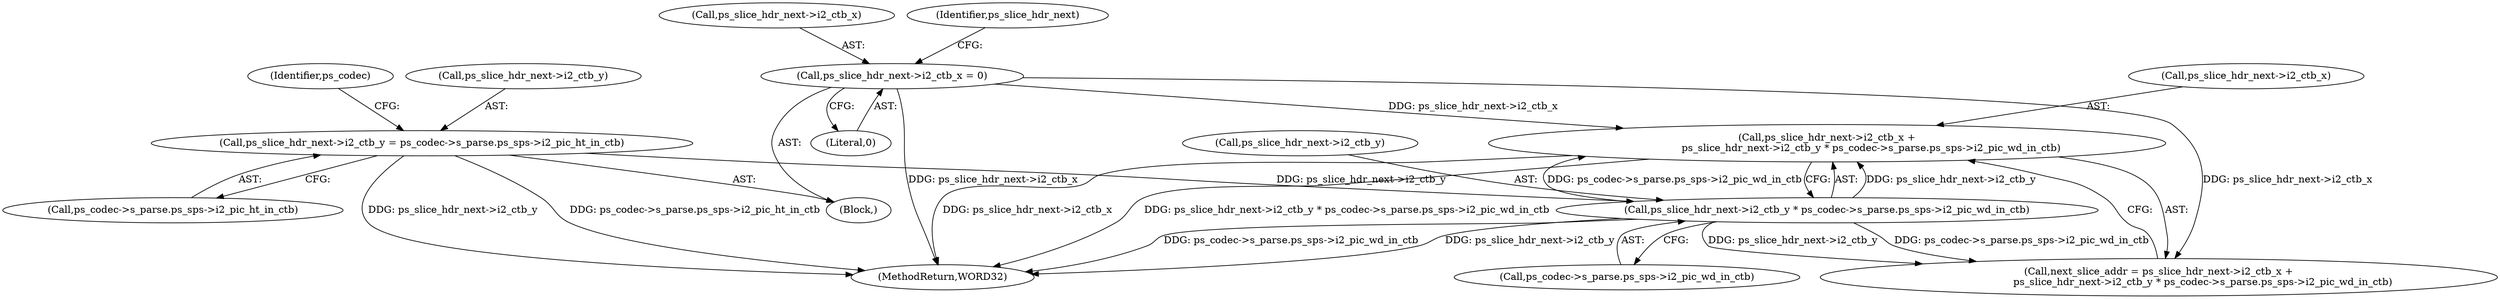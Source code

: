 digraph "0_Android_87fb7909c49e6a4510ba86ace1ffc83459c7e1b9@pointer" {
"1000830" [label="(Call,ps_slice_hdr_next->i2_ctb_x +\n                            ps_slice_hdr_next->i2_ctb_y * ps_codec->s_parse.ps_sps->i2_pic_wd_in_ctb)"];
"1001063" [label="(Call,ps_slice_hdr_next->i2_ctb_x = 0)"];
"1000834" [label="(Call,ps_slice_hdr_next->i2_ctb_y * ps_codec->s_parse.ps_sps->i2_pic_wd_in_ctb)"];
"1001068" [label="(Call,ps_slice_hdr_next->i2_ctb_y = ps_codec->s_parse.ps_sps->i2_pic_ht_in_ctb)"];
"1000830" [label="(Call,ps_slice_hdr_next->i2_ctb_x +\n                            ps_slice_hdr_next->i2_ctb_y * ps_codec->s_parse.ps_sps->i2_pic_wd_in_ctb)"];
"1000835" [label="(Call,ps_slice_hdr_next->i2_ctb_y)"];
"1001069" [label="(Call,ps_slice_hdr_next->i2_ctb_y)"];
"1000831" [label="(Call,ps_slice_hdr_next->i2_ctb_x)"];
"1000834" [label="(Call,ps_slice_hdr_next->i2_ctb_y * ps_codec->s_parse.ps_sps->i2_pic_wd_in_ctb)"];
"1001081" [label="(Identifier,ps_codec)"];
"1001063" [label="(Call,ps_slice_hdr_next->i2_ctb_x = 0)"];
"1000838" [label="(Call,ps_codec->s_parse.ps_sps->i2_pic_wd_in_ctb)"];
"1001068" [label="(Call,ps_slice_hdr_next->i2_ctb_y = ps_codec->s_parse.ps_sps->i2_pic_ht_in_ctb)"];
"1001064" [label="(Call,ps_slice_hdr_next->i2_ctb_x)"];
"1001067" [label="(Literal,0)"];
"1001072" [label="(Call,ps_codec->s_parse.ps_sps->i2_pic_ht_in_ctb)"];
"1001070" [label="(Identifier,ps_slice_hdr_next)"];
"1001021" [label="(Block,)"];
"1001918" [label="(MethodReturn,WORD32)"];
"1000828" [label="(Call,next_slice_addr = ps_slice_hdr_next->i2_ctb_x +\n                            ps_slice_hdr_next->i2_ctb_y * ps_codec->s_parse.ps_sps->i2_pic_wd_in_ctb)"];
"1000830" -> "1000828"  [label="AST: "];
"1000830" -> "1000834"  [label="CFG: "];
"1000831" -> "1000830"  [label="AST: "];
"1000834" -> "1000830"  [label="AST: "];
"1000828" -> "1000830"  [label="CFG: "];
"1000830" -> "1001918"  [label="DDG: ps_slice_hdr_next->i2_ctb_y * ps_codec->s_parse.ps_sps->i2_pic_wd_in_ctb"];
"1000830" -> "1001918"  [label="DDG: ps_slice_hdr_next->i2_ctb_x"];
"1001063" -> "1000830"  [label="DDG: ps_slice_hdr_next->i2_ctb_x"];
"1000834" -> "1000830"  [label="DDG: ps_slice_hdr_next->i2_ctb_y"];
"1000834" -> "1000830"  [label="DDG: ps_codec->s_parse.ps_sps->i2_pic_wd_in_ctb"];
"1001063" -> "1001021"  [label="AST: "];
"1001063" -> "1001067"  [label="CFG: "];
"1001064" -> "1001063"  [label="AST: "];
"1001067" -> "1001063"  [label="AST: "];
"1001070" -> "1001063"  [label="CFG: "];
"1001063" -> "1001918"  [label="DDG: ps_slice_hdr_next->i2_ctb_x"];
"1001063" -> "1000828"  [label="DDG: ps_slice_hdr_next->i2_ctb_x"];
"1000834" -> "1000838"  [label="CFG: "];
"1000835" -> "1000834"  [label="AST: "];
"1000838" -> "1000834"  [label="AST: "];
"1000834" -> "1001918"  [label="DDG: ps_codec->s_parse.ps_sps->i2_pic_wd_in_ctb"];
"1000834" -> "1001918"  [label="DDG: ps_slice_hdr_next->i2_ctb_y"];
"1000834" -> "1000828"  [label="DDG: ps_slice_hdr_next->i2_ctb_y"];
"1000834" -> "1000828"  [label="DDG: ps_codec->s_parse.ps_sps->i2_pic_wd_in_ctb"];
"1001068" -> "1000834"  [label="DDG: ps_slice_hdr_next->i2_ctb_y"];
"1001068" -> "1001021"  [label="AST: "];
"1001068" -> "1001072"  [label="CFG: "];
"1001069" -> "1001068"  [label="AST: "];
"1001072" -> "1001068"  [label="AST: "];
"1001081" -> "1001068"  [label="CFG: "];
"1001068" -> "1001918"  [label="DDG: ps_codec->s_parse.ps_sps->i2_pic_ht_in_ctb"];
"1001068" -> "1001918"  [label="DDG: ps_slice_hdr_next->i2_ctb_y"];
}
